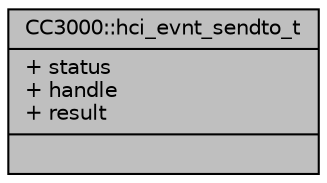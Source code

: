 digraph "CC3000::hci_evnt_sendto_t"
{
  edge [fontname="Helvetica",fontsize="10",labelfontname="Helvetica",labelfontsize="10"];
  node [fontname="Helvetica",fontsize="10",shape=record];
  Node1 [label="{CC3000::hci_evnt_sendto_t\n|+ status\l+ handle\l+ result\l|}",height=0.2,width=0.4,color="black", fillcolor="grey75", style="filled", fontcolor="black"];
}
